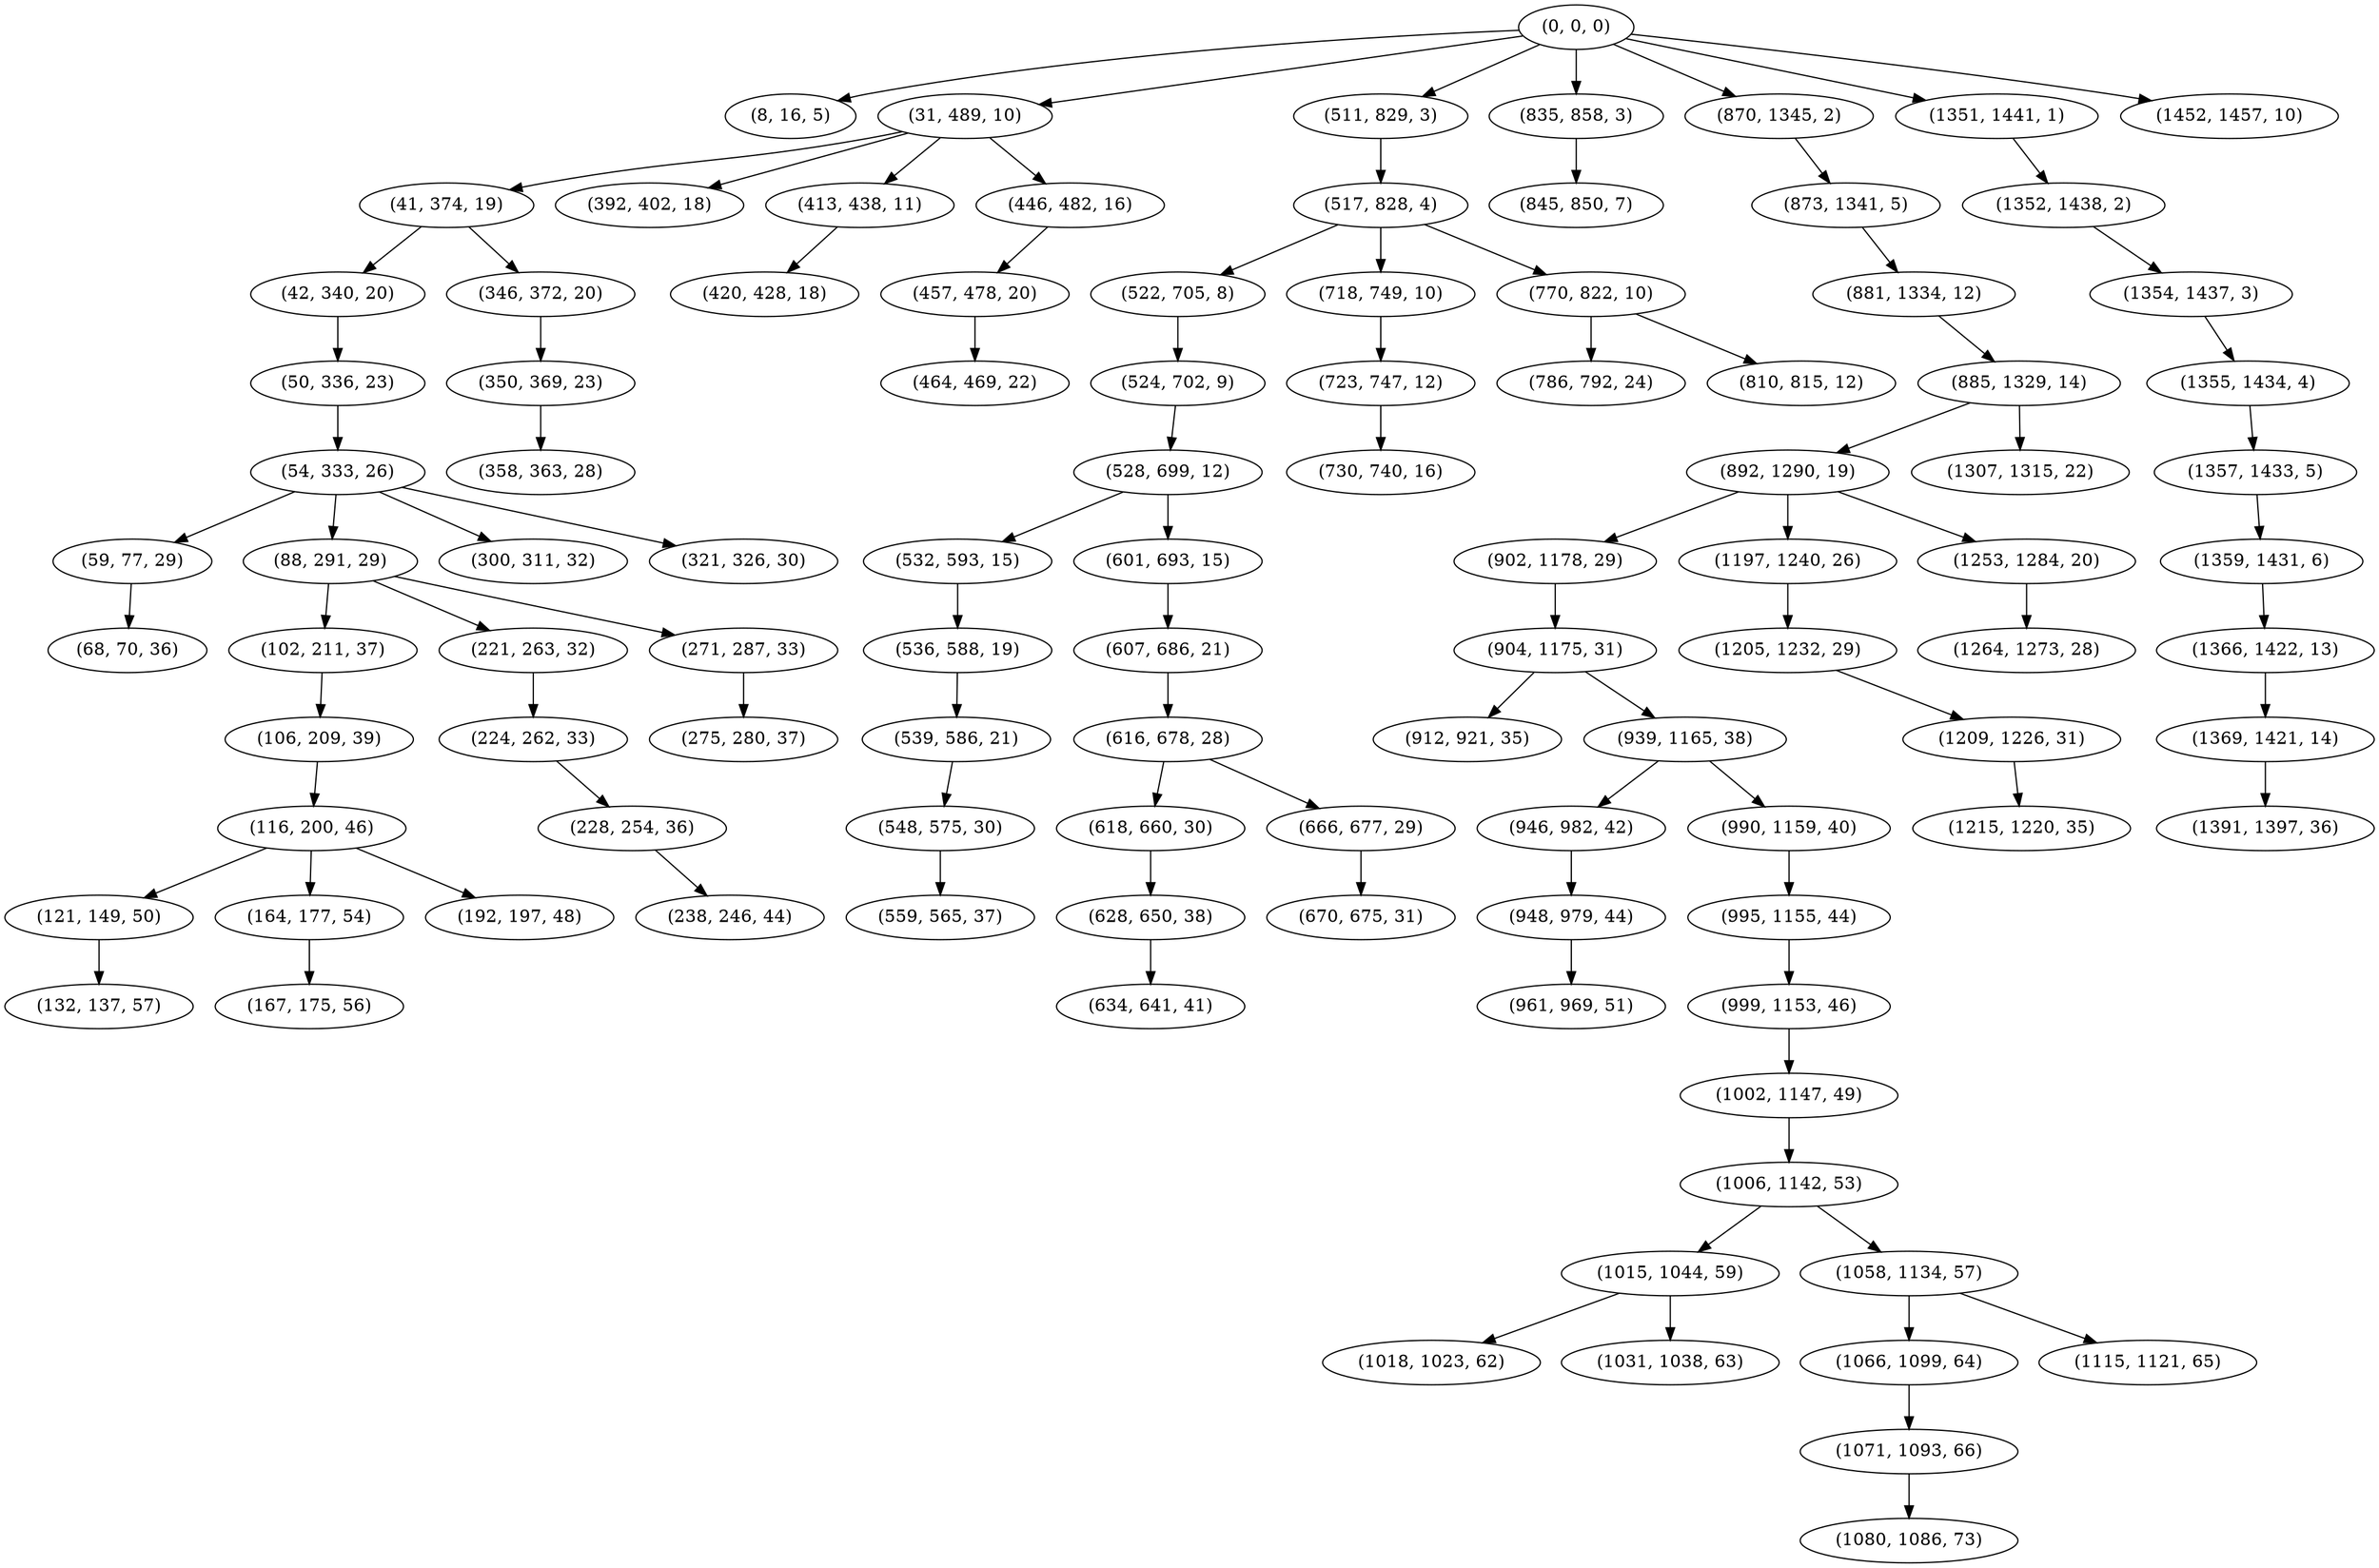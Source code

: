 digraph tree {
    "(0, 0, 0)";
    "(8, 16, 5)";
    "(31, 489, 10)";
    "(41, 374, 19)";
    "(42, 340, 20)";
    "(50, 336, 23)";
    "(54, 333, 26)";
    "(59, 77, 29)";
    "(68, 70, 36)";
    "(88, 291, 29)";
    "(102, 211, 37)";
    "(106, 209, 39)";
    "(116, 200, 46)";
    "(121, 149, 50)";
    "(132, 137, 57)";
    "(164, 177, 54)";
    "(167, 175, 56)";
    "(192, 197, 48)";
    "(221, 263, 32)";
    "(224, 262, 33)";
    "(228, 254, 36)";
    "(238, 246, 44)";
    "(271, 287, 33)";
    "(275, 280, 37)";
    "(300, 311, 32)";
    "(321, 326, 30)";
    "(346, 372, 20)";
    "(350, 369, 23)";
    "(358, 363, 28)";
    "(392, 402, 18)";
    "(413, 438, 11)";
    "(420, 428, 18)";
    "(446, 482, 16)";
    "(457, 478, 20)";
    "(464, 469, 22)";
    "(511, 829, 3)";
    "(517, 828, 4)";
    "(522, 705, 8)";
    "(524, 702, 9)";
    "(528, 699, 12)";
    "(532, 593, 15)";
    "(536, 588, 19)";
    "(539, 586, 21)";
    "(548, 575, 30)";
    "(559, 565, 37)";
    "(601, 693, 15)";
    "(607, 686, 21)";
    "(616, 678, 28)";
    "(618, 660, 30)";
    "(628, 650, 38)";
    "(634, 641, 41)";
    "(666, 677, 29)";
    "(670, 675, 31)";
    "(718, 749, 10)";
    "(723, 747, 12)";
    "(730, 740, 16)";
    "(770, 822, 10)";
    "(786, 792, 24)";
    "(810, 815, 12)";
    "(835, 858, 3)";
    "(845, 850, 7)";
    "(870, 1345, 2)";
    "(873, 1341, 5)";
    "(881, 1334, 12)";
    "(885, 1329, 14)";
    "(892, 1290, 19)";
    "(902, 1178, 29)";
    "(904, 1175, 31)";
    "(912, 921, 35)";
    "(939, 1165, 38)";
    "(946, 982, 42)";
    "(948, 979, 44)";
    "(961, 969, 51)";
    "(990, 1159, 40)";
    "(995, 1155, 44)";
    "(999, 1153, 46)";
    "(1002, 1147, 49)";
    "(1006, 1142, 53)";
    "(1015, 1044, 59)";
    "(1018, 1023, 62)";
    "(1031, 1038, 63)";
    "(1058, 1134, 57)";
    "(1066, 1099, 64)";
    "(1071, 1093, 66)";
    "(1080, 1086, 73)";
    "(1115, 1121, 65)";
    "(1197, 1240, 26)";
    "(1205, 1232, 29)";
    "(1209, 1226, 31)";
    "(1215, 1220, 35)";
    "(1253, 1284, 20)";
    "(1264, 1273, 28)";
    "(1307, 1315, 22)";
    "(1351, 1441, 1)";
    "(1352, 1438, 2)";
    "(1354, 1437, 3)";
    "(1355, 1434, 4)";
    "(1357, 1433, 5)";
    "(1359, 1431, 6)";
    "(1366, 1422, 13)";
    "(1369, 1421, 14)";
    "(1391, 1397, 36)";
    "(1452, 1457, 10)";
    "(0, 0, 0)" -> "(8, 16, 5)";
    "(0, 0, 0)" -> "(31, 489, 10)";
    "(0, 0, 0)" -> "(511, 829, 3)";
    "(0, 0, 0)" -> "(835, 858, 3)";
    "(0, 0, 0)" -> "(870, 1345, 2)";
    "(0, 0, 0)" -> "(1351, 1441, 1)";
    "(0, 0, 0)" -> "(1452, 1457, 10)";
    "(31, 489, 10)" -> "(41, 374, 19)";
    "(31, 489, 10)" -> "(392, 402, 18)";
    "(31, 489, 10)" -> "(413, 438, 11)";
    "(31, 489, 10)" -> "(446, 482, 16)";
    "(41, 374, 19)" -> "(42, 340, 20)";
    "(41, 374, 19)" -> "(346, 372, 20)";
    "(42, 340, 20)" -> "(50, 336, 23)";
    "(50, 336, 23)" -> "(54, 333, 26)";
    "(54, 333, 26)" -> "(59, 77, 29)";
    "(54, 333, 26)" -> "(88, 291, 29)";
    "(54, 333, 26)" -> "(300, 311, 32)";
    "(54, 333, 26)" -> "(321, 326, 30)";
    "(59, 77, 29)" -> "(68, 70, 36)";
    "(88, 291, 29)" -> "(102, 211, 37)";
    "(88, 291, 29)" -> "(221, 263, 32)";
    "(88, 291, 29)" -> "(271, 287, 33)";
    "(102, 211, 37)" -> "(106, 209, 39)";
    "(106, 209, 39)" -> "(116, 200, 46)";
    "(116, 200, 46)" -> "(121, 149, 50)";
    "(116, 200, 46)" -> "(164, 177, 54)";
    "(116, 200, 46)" -> "(192, 197, 48)";
    "(121, 149, 50)" -> "(132, 137, 57)";
    "(164, 177, 54)" -> "(167, 175, 56)";
    "(221, 263, 32)" -> "(224, 262, 33)";
    "(224, 262, 33)" -> "(228, 254, 36)";
    "(228, 254, 36)" -> "(238, 246, 44)";
    "(271, 287, 33)" -> "(275, 280, 37)";
    "(346, 372, 20)" -> "(350, 369, 23)";
    "(350, 369, 23)" -> "(358, 363, 28)";
    "(413, 438, 11)" -> "(420, 428, 18)";
    "(446, 482, 16)" -> "(457, 478, 20)";
    "(457, 478, 20)" -> "(464, 469, 22)";
    "(511, 829, 3)" -> "(517, 828, 4)";
    "(517, 828, 4)" -> "(522, 705, 8)";
    "(517, 828, 4)" -> "(718, 749, 10)";
    "(517, 828, 4)" -> "(770, 822, 10)";
    "(522, 705, 8)" -> "(524, 702, 9)";
    "(524, 702, 9)" -> "(528, 699, 12)";
    "(528, 699, 12)" -> "(532, 593, 15)";
    "(528, 699, 12)" -> "(601, 693, 15)";
    "(532, 593, 15)" -> "(536, 588, 19)";
    "(536, 588, 19)" -> "(539, 586, 21)";
    "(539, 586, 21)" -> "(548, 575, 30)";
    "(548, 575, 30)" -> "(559, 565, 37)";
    "(601, 693, 15)" -> "(607, 686, 21)";
    "(607, 686, 21)" -> "(616, 678, 28)";
    "(616, 678, 28)" -> "(618, 660, 30)";
    "(616, 678, 28)" -> "(666, 677, 29)";
    "(618, 660, 30)" -> "(628, 650, 38)";
    "(628, 650, 38)" -> "(634, 641, 41)";
    "(666, 677, 29)" -> "(670, 675, 31)";
    "(718, 749, 10)" -> "(723, 747, 12)";
    "(723, 747, 12)" -> "(730, 740, 16)";
    "(770, 822, 10)" -> "(786, 792, 24)";
    "(770, 822, 10)" -> "(810, 815, 12)";
    "(835, 858, 3)" -> "(845, 850, 7)";
    "(870, 1345, 2)" -> "(873, 1341, 5)";
    "(873, 1341, 5)" -> "(881, 1334, 12)";
    "(881, 1334, 12)" -> "(885, 1329, 14)";
    "(885, 1329, 14)" -> "(892, 1290, 19)";
    "(885, 1329, 14)" -> "(1307, 1315, 22)";
    "(892, 1290, 19)" -> "(902, 1178, 29)";
    "(892, 1290, 19)" -> "(1197, 1240, 26)";
    "(892, 1290, 19)" -> "(1253, 1284, 20)";
    "(902, 1178, 29)" -> "(904, 1175, 31)";
    "(904, 1175, 31)" -> "(912, 921, 35)";
    "(904, 1175, 31)" -> "(939, 1165, 38)";
    "(939, 1165, 38)" -> "(946, 982, 42)";
    "(939, 1165, 38)" -> "(990, 1159, 40)";
    "(946, 982, 42)" -> "(948, 979, 44)";
    "(948, 979, 44)" -> "(961, 969, 51)";
    "(990, 1159, 40)" -> "(995, 1155, 44)";
    "(995, 1155, 44)" -> "(999, 1153, 46)";
    "(999, 1153, 46)" -> "(1002, 1147, 49)";
    "(1002, 1147, 49)" -> "(1006, 1142, 53)";
    "(1006, 1142, 53)" -> "(1015, 1044, 59)";
    "(1006, 1142, 53)" -> "(1058, 1134, 57)";
    "(1015, 1044, 59)" -> "(1018, 1023, 62)";
    "(1015, 1044, 59)" -> "(1031, 1038, 63)";
    "(1058, 1134, 57)" -> "(1066, 1099, 64)";
    "(1058, 1134, 57)" -> "(1115, 1121, 65)";
    "(1066, 1099, 64)" -> "(1071, 1093, 66)";
    "(1071, 1093, 66)" -> "(1080, 1086, 73)";
    "(1197, 1240, 26)" -> "(1205, 1232, 29)";
    "(1205, 1232, 29)" -> "(1209, 1226, 31)";
    "(1209, 1226, 31)" -> "(1215, 1220, 35)";
    "(1253, 1284, 20)" -> "(1264, 1273, 28)";
    "(1351, 1441, 1)" -> "(1352, 1438, 2)";
    "(1352, 1438, 2)" -> "(1354, 1437, 3)";
    "(1354, 1437, 3)" -> "(1355, 1434, 4)";
    "(1355, 1434, 4)" -> "(1357, 1433, 5)";
    "(1357, 1433, 5)" -> "(1359, 1431, 6)";
    "(1359, 1431, 6)" -> "(1366, 1422, 13)";
    "(1366, 1422, 13)" -> "(1369, 1421, 14)";
    "(1369, 1421, 14)" -> "(1391, 1397, 36)";
}
